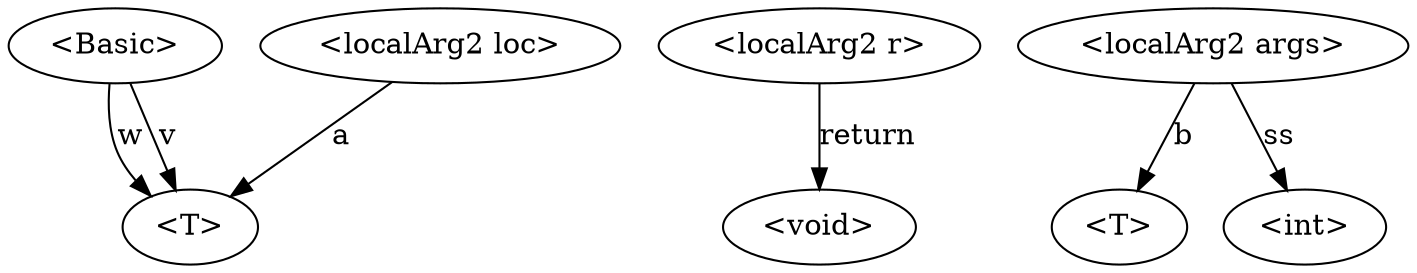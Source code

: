 digraph G {
n0->n8 [label="w"]
n0->n8 [label="v"]
n0[label="<Basic>"]
n8[label="<T>"]
n3->n4 [label="return"]
n3[label="<localArg2 r>"]
n4[label="<void>"]
n1->n5 [label="b"]
n1->n6 [label="ss"]
n1[label="<localArg2 args>"]
n5[label="<T>"]
n6[label="<int>"]
n2->n8 [label="a"]
n2[label="<localArg2 loc>"]
n8[label="<T>"]
}
